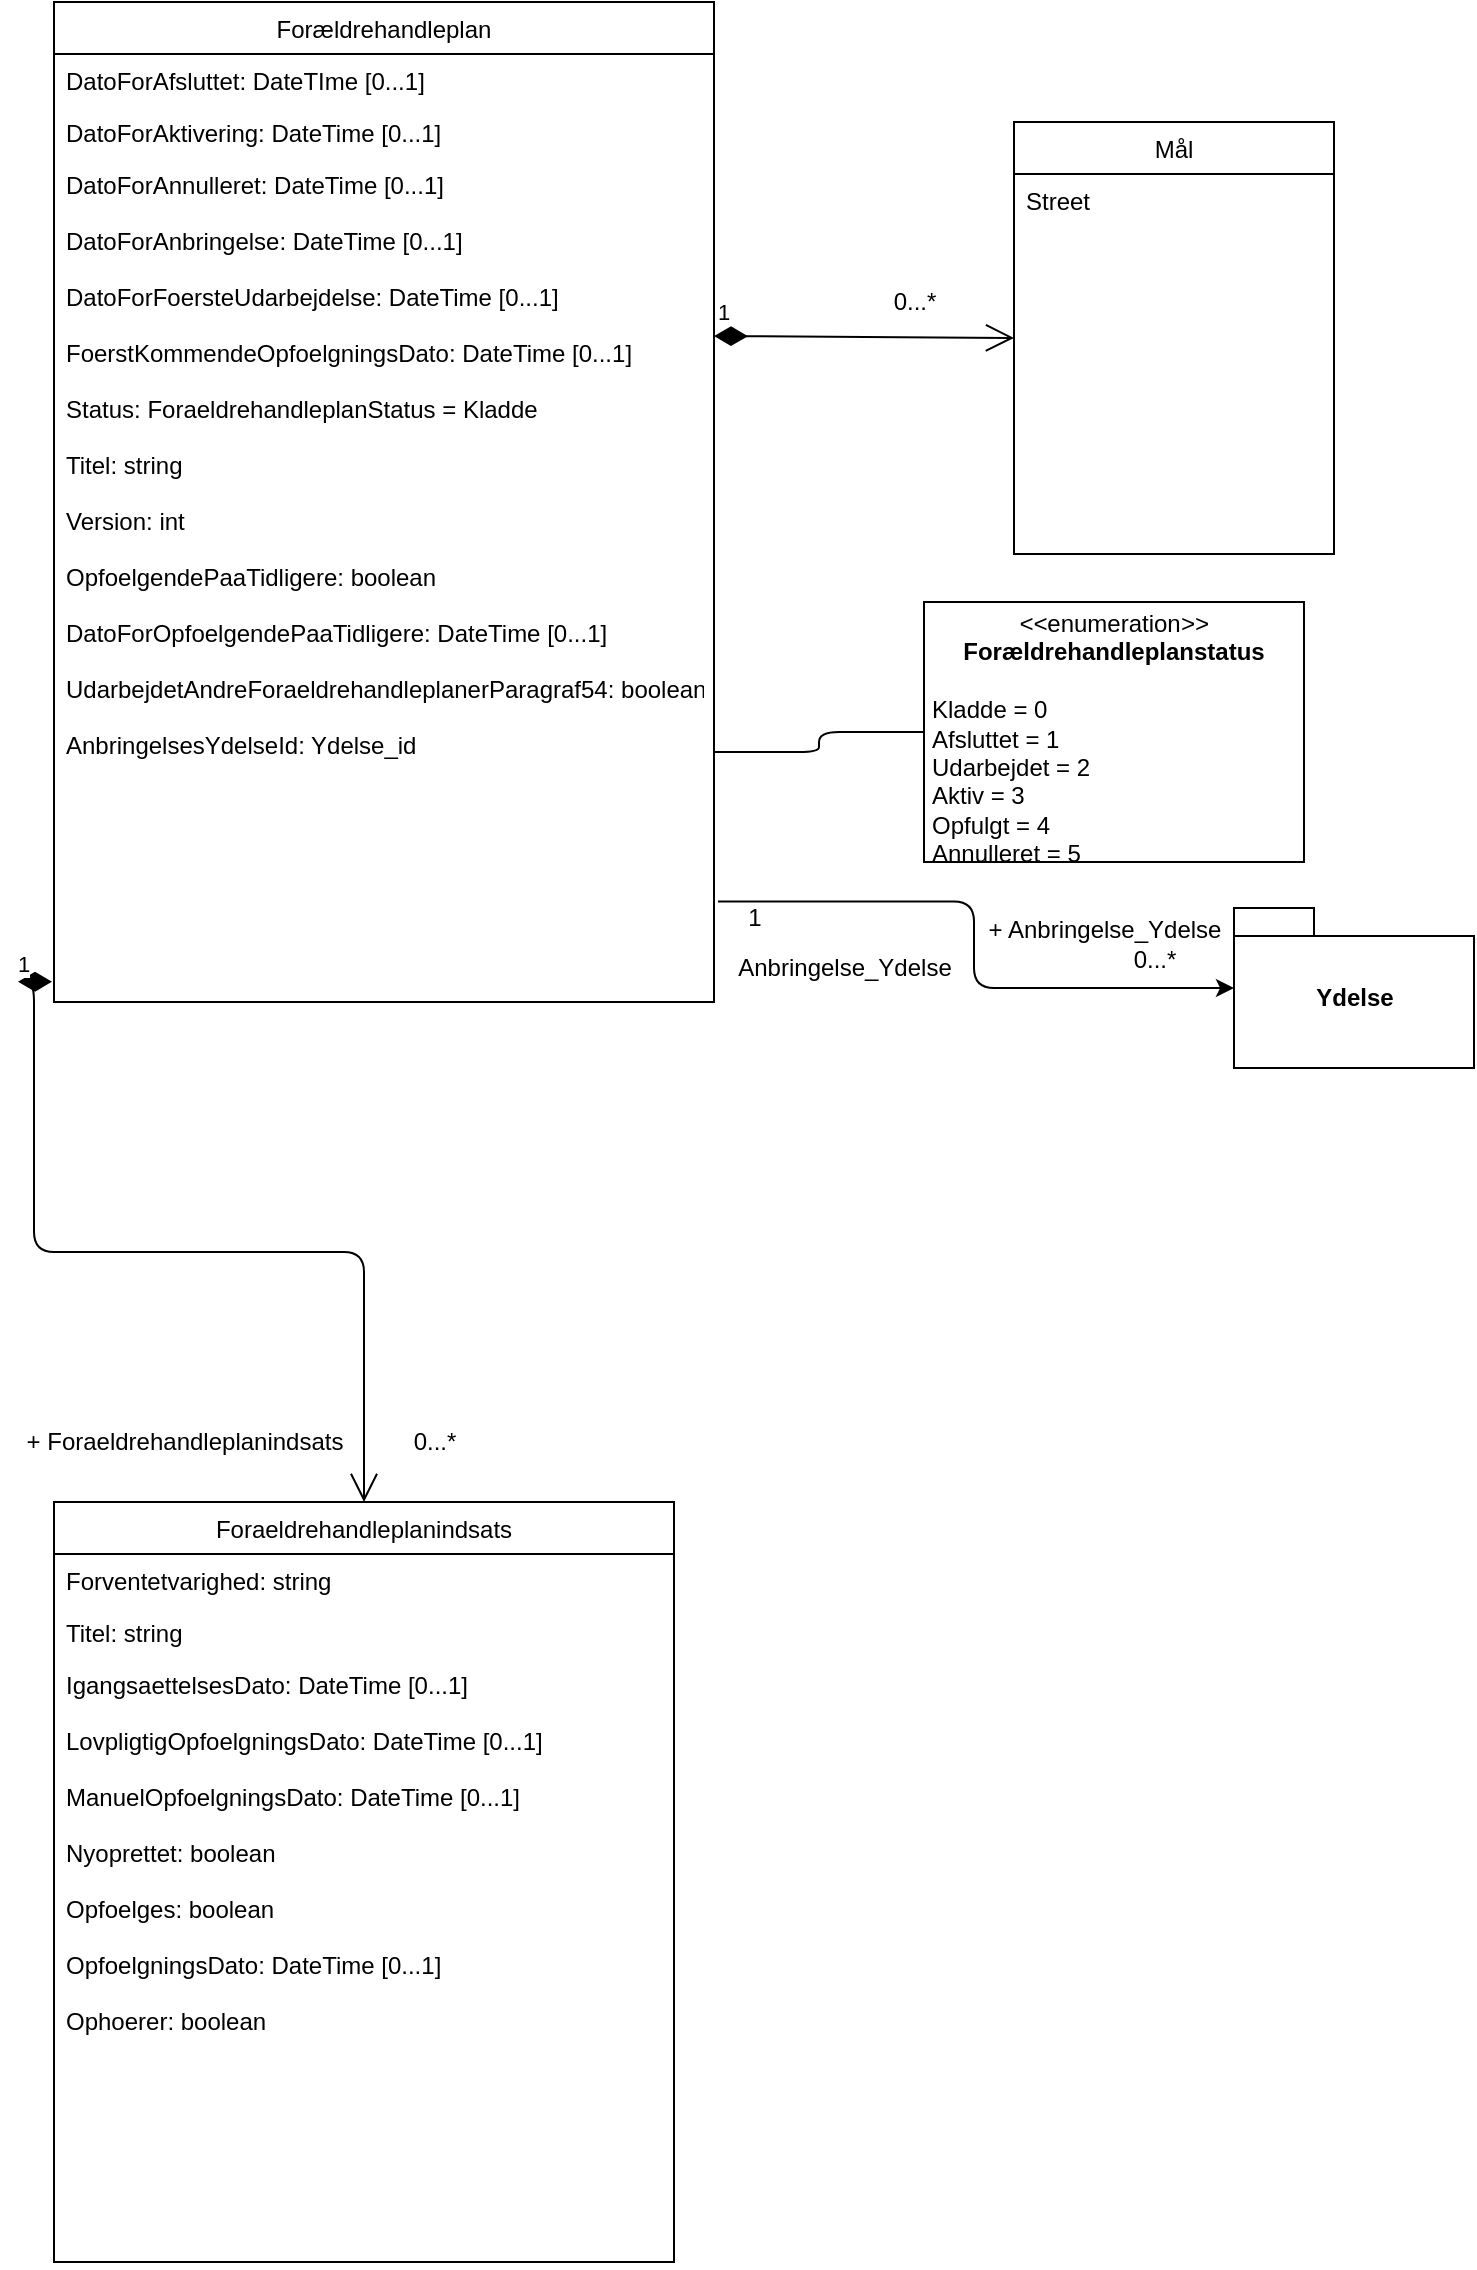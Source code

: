 <mxfile version="13.10.5" type="github">
  <diagram id="C5RBs43oDa-KdzZeNtuy" name="Page-1">
    <mxGraphModel dx="1671" dy="886" grid="1" gridSize="10" guides="1" tooltips="1" connect="1" arrows="1" fold="1" page="1" pageScale="1" pageWidth="827" pageHeight="1169" math="0" shadow="0">
      <root>
        <mxCell id="WIyWlLk6GJQsqaUBKTNV-0" />
        <mxCell id="WIyWlLk6GJQsqaUBKTNV-1" parent="WIyWlLk6GJQsqaUBKTNV-0" />
        <mxCell id="zkfFHV4jXpPFQw0GAbJ--0" value="Forældrehandleplan" style="swimlane;fontStyle=0;align=center;verticalAlign=top;childLayout=stackLayout;horizontal=1;startSize=26;horizontalStack=0;resizeParent=1;resizeLast=0;collapsible=1;marginBottom=0;rounded=0;shadow=0;strokeWidth=1;" parent="WIyWlLk6GJQsqaUBKTNV-1" vertex="1">
          <mxGeometry x="110" width="330" height="500" as="geometry">
            <mxRectangle x="230" y="140" width="160" height="26" as="alternateBounds" />
          </mxGeometry>
        </mxCell>
        <mxCell id="zkfFHV4jXpPFQw0GAbJ--1" value="DatoForAfsluttet: DateTIme [0...1]" style="text;align=left;verticalAlign=top;spacingLeft=4;spacingRight=4;overflow=hidden;rotatable=0;points=[[0,0.5],[1,0.5]];portConstraint=eastwest;" parent="zkfFHV4jXpPFQw0GAbJ--0" vertex="1">
          <mxGeometry y="26" width="330" height="26" as="geometry" />
        </mxCell>
        <mxCell id="zkfFHV4jXpPFQw0GAbJ--2" value="DatoForAktivering: DateTime [0...1]" style="text;align=left;verticalAlign=top;spacingLeft=4;spacingRight=4;overflow=hidden;rotatable=0;points=[[0,0.5],[1,0.5]];portConstraint=eastwest;rounded=0;shadow=0;html=0;" parent="zkfFHV4jXpPFQw0GAbJ--0" vertex="1">
          <mxGeometry y="52" width="330" height="26" as="geometry" />
        </mxCell>
        <mxCell id="zkfFHV4jXpPFQw0GAbJ--3" value="DatoForAnnulleret: DateTime [0...1]&#xa;&#xa;DatoForAnbringelse: DateTime [0...1]&#xa;&#xa;DatoForFoersteUdarbejdelse: DateTime [0...1]&#xa;&#xa;FoerstKommendeOpfoelgningsDato: DateTime [0...1]&#xa;&#xa;Status: ForaeldrehandleplanStatus = Kladde&#xa;&#xa;Titel: string&#xa;&#xa;Version: int&#xa;&#xa;OpfoelgendePaaTidligere: boolean&#xa;&#xa;DatoForOpfoelgendePaaTidligere: DateTime [0...1]&#xa;&#xa;UdarbejdetAndreForaeldrehandleplanerParagraf54: boolean&#xa;&#xa;AnbringelsesYdelseId: Ydelse_id" style="text;align=left;verticalAlign=top;spacingLeft=4;spacingRight=4;overflow=hidden;rotatable=0;points=[[0,0.5],[1,0.5]];portConstraint=eastwest;rounded=0;shadow=0;html=0;" parent="zkfFHV4jXpPFQw0GAbJ--0" vertex="1">
          <mxGeometry y="78" width="330" height="422" as="geometry" />
        </mxCell>
        <mxCell id="zkfFHV4jXpPFQw0GAbJ--17" value="Mål" style="swimlane;fontStyle=0;align=center;verticalAlign=top;childLayout=stackLayout;horizontal=1;startSize=26;horizontalStack=0;resizeParent=1;resizeLast=0;collapsible=1;marginBottom=0;rounded=0;shadow=0;strokeWidth=1;" parent="WIyWlLk6GJQsqaUBKTNV-1" vertex="1">
          <mxGeometry x="590" y="60" width="160" height="216" as="geometry">
            <mxRectangle x="550" y="140" width="160" height="26" as="alternateBounds" />
          </mxGeometry>
        </mxCell>
        <mxCell id="zkfFHV4jXpPFQw0GAbJ--18" value="Street" style="text;align=left;verticalAlign=top;spacingLeft=4;spacingRight=4;overflow=hidden;rotatable=0;points=[[0,0.5],[1,0.5]];portConstraint=eastwest;" parent="zkfFHV4jXpPFQw0GAbJ--17" vertex="1">
          <mxGeometry y="26" width="160" height="26" as="geometry" />
        </mxCell>
        <mxCell id="28fEjChyB_LKOJg9PjXu-4" value="1" style="endArrow=open;html=1;endSize=12;startArrow=diamondThin;startSize=14;startFill=1;edgeStyle=orthogonalEdgeStyle;align=left;verticalAlign=bottom;rounded=0;entryX=0;entryY=0.5;entryDx=0;entryDy=0;" edge="1" parent="zkfFHV4jXpPFQw0GAbJ--17" target="zkfFHV4jXpPFQw0GAbJ--17">
          <mxGeometry x="-1" y="3" relative="1" as="geometry">
            <mxPoint x="-150" y="107" as="sourcePoint" />
            <mxPoint x="-50" y="107" as="targetPoint" />
            <Array as="points" />
          </mxGeometry>
        </mxCell>
        <mxCell id="28fEjChyB_LKOJg9PjXu-5" value="0...*" style="text;html=1;align=center;verticalAlign=middle;resizable=0;points=[];autosize=1;" vertex="1" parent="WIyWlLk6GJQsqaUBKTNV-1">
          <mxGeometry x="520" y="140" width="40" height="20" as="geometry" />
        </mxCell>
        <mxCell id="28fEjChyB_LKOJg9PjXu-8" style="edgeStyle=orthogonalEdgeStyle;rounded=1;orthogonalLoop=1;jettySize=auto;html=1;entryX=1;entryY=0.75;entryDx=0;entryDy=0;endArrow=none;endFill=0;" edge="1" parent="WIyWlLk6GJQsqaUBKTNV-1" source="28fEjChyB_LKOJg9PjXu-7" target="zkfFHV4jXpPFQw0GAbJ--0">
          <mxGeometry relative="1" as="geometry" />
        </mxCell>
        <mxCell id="28fEjChyB_LKOJg9PjXu-7" value="&lt;p style=&quot;margin: 0px ; margin-top: 4px ; text-align: center&quot;&gt;&lt;i&gt;&amp;lt;&amp;lt;&lt;/i&gt;enumeration&lt;i&gt;&amp;gt;&amp;gt;&lt;/i&gt;&lt;br&gt;&lt;/p&gt;&lt;b&gt;&lt;div style=&quot;text-align: center&quot;&gt;&lt;b&gt;Forældrehandleplanstatus&lt;/b&gt;&lt;/div&gt;&lt;/b&gt;&lt;p style=&quot;margin: 0px ; margin-left: 4px&quot;&gt;&lt;br&gt;&lt;/p&gt;&lt;p style=&quot;margin: 0px ; margin-left: 4px&quot;&gt;Kladde = 0&lt;br&gt;Afsluttet = 1&lt;/p&gt;&lt;p style=&quot;margin: 0px ; margin-left: 4px&quot;&gt;Udarbejdet = 2&lt;/p&gt;&lt;p style=&quot;margin: 0px ; margin-left: 4px&quot;&gt;Aktiv = 3&lt;/p&gt;&lt;p style=&quot;margin: 0px ; margin-left: 4px&quot;&gt;Opfulgt = 4&lt;/p&gt;&lt;p style=&quot;margin: 0px ; margin-left: 4px&quot;&gt;Annulleret = 5&lt;/p&gt;&lt;hr size=&quot;1&quot;&gt;&lt;p style=&quot;margin: 0px ; margin-left: 4px&quot;&gt;&lt;br&gt;&lt;/p&gt;" style="verticalAlign=top;align=left;overflow=fill;fontSize=12;fontFamily=Helvetica;html=1;" vertex="1" parent="WIyWlLk6GJQsqaUBKTNV-1">
          <mxGeometry x="545" y="300" width="190" height="130" as="geometry" />
        </mxCell>
        <mxCell id="28fEjChyB_LKOJg9PjXu-9" value="Foraeldrehandleplanindsats" style="swimlane;fontStyle=0;childLayout=stackLayout;horizontal=1;startSize=26;fillColor=none;horizontalStack=0;resizeParent=1;resizeParentMax=0;resizeLast=0;collapsible=1;marginBottom=0;" vertex="1" parent="WIyWlLk6GJQsqaUBKTNV-1">
          <mxGeometry x="110" y="750" width="310" height="380" as="geometry" />
        </mxCell>
        <mxCell id="28fEjChyB_LKOJg9PjXu-10" value="Forventetvarighed: string" style="text;strokeColor=none;fillColor=none;align=left;verticalAlign=top;spacingLeft=4;spacingRight=4;overflow=hidden;rotatable=0;points=[[0,0.5],[1,0.5]];portConstraint=eastwest;" vertex="1" parent="28fEjChyB_LKOJg9PjXu-9">
          <mxGeometry y="26" width="310" height="26" as="geometry" />
        </mxCell>
        <mxCell id="28fEjChyB_LKOJg9PjXu-11" value="Titel: string" style="text;strokeColor=none;fillColor=none;align=left;verticalAlign=top;spacingLeft=4;spacingRight=4;overflow=hidden;rotatable=0;points=[[0,0.5],[1,0.5]];portConstraint=eastwest;" vertex="1" parent="28fEjChyB_LKOJg9PjXu-9">
          <mxGeometry y="52" width="310" height="26" as="geometry" />
        </mxCell>
        <mxCell id="28fEjChyB_LKOJg9PjXu-12" value="IgangsaettelsesDato: DateTime [0...1]&#xa;&#xa;LovpligtigOpfoelgningsDato: DateTime [0...1]&#xa;&#xa;ManuelOpfoelgningsDato: DateTime [0...1]&#xa;&#xa;Nyoprettet: boolean&#xa;&#xa;Opfoelges: boolean&#xa;&#xa;OpfoelgningsDato: DateTime [0...1]&#xa;&#xa;Ophoerer: boolean" style="text;strokeColor=none;fillColor=none;align=left;verticalAlign=top;spacingLeft=4;spacingRight=4;overflow=hidden;rotatable=0;points=[[0,0.5],[1,0.5]];portConstraint=eastwest;" vertex="1" parent="28fEjChyB_LKOJg9PjXu-9">
          <mxGeometry y="78" width="310" height="302" as="geometry" />
        </mxCell>
        <mxCell id="28fEjChyB_LKOJg9PjXu-13" value="Ydelse" style="shape=folder;fontStyle=1;spacingTop=10;tabWidth=40;tabHeight=14;tabPosition=left;html=1;" vertex="1" parent="WIyWlLk6GJQsqaUBKTNV-1">
          <mxGeometry x="700" y="453" width="120" height="80" as="geometry" />
        </mxCell>
        <mxCell id="28fEjChyB_LKOJg9PjXu-15" style="edgeStyle=orthogonalEdgeStyle;rounded=1;orthogonalLoop=1;jettySize=auto;html=1;endArrow=classic;endFill=1;exitX=1.006;exitY=0.881;exitDx=0;exitDy=0;exitPerimeter=0;" edge="1" parent="WIyWlLk6GJQsqaUBKTNV-1" source="zkfFHV4jXpPFQw0GAbJ--3" target="28fEjChyB_LKOJg9PjXu-13">
          <mxGeometry relative="1" as="geometry" />
        </mxCell>
        <mxCell id="28fEjChyB_LKOJg9PjXu-16" value="0...*" style="text;html=1;align=center;verticalAlign=middle;resizable=0;points=[];autosize=1;" vertex="1" parent="WIyWlLk6GJQsqaUBKTNV-1">
          <mxGeometry x="640" y="469" width="40" height="20" as="geometry" />
        </mxCell>
        <mxCell id="28fEjChyB_LKOJg9PjXu-17" value="1" style="text;html=1;align=center;verticalAlign=middle;resizable=0;points=[];autosize=1;" vertex="1" parent="WIyWlLk6GJQsqaUBKTNV-1">
          <mxGeometry x="450" y="448" width="20" height="20" as="geometry" />
        </mxCell>
        <mxCell id="28fEjChyB_LKOJg9PjXu-18" value="+ Anbringelse_Ydelse" style="text;html=1;align=center;verticalAlign=middle;resizable=0;points=[];autosize=1;" vertex="1" parent="WIyWlLk6GJQsqaUBKTNV-1">
          <mxGeometry x="570" y="454" width="130" height="20" as="geometry" />
        </mxCell>
        <mxCell id="28fEjChyB_LKOJg9PjXu-19" value="Anbringelse_Ydelse" style="text;html=1;align=center;verticalAlign=middle;resizable=0;points=[];autosize=1;" vertex="1" parent="WIyWlLk6GJQsqaUBKTNV-1">
          <mxGeometry x="445" y="473" width="120" height="20" as="geometry" />
        </mxCell>
        <mxCell id="28fEjChyB_LKOJg9PjXu-22" value="1" style="endArrow=open;html=1;endSize=12;startArrow=diamondThin;startSize=14;startFill=1;edgeStyle=orthogonalEdgeStyle;align=left;verticalAlign=bottom;strokeWidth=1;entryX=0.5;entryY=0;entryDx=0;entryDy=0;exitX=-0.003;exitY=0.976;exitDx=0;exitDy=0;exitPerimeter=0;" edge="1" parent="WIyWlLk6GJQsqaUBKTNV-1" source="zkfFHV4jXpPFQw0GAbJ--3" target="28fEjChyB_LKOJg9PjXu-9">
          <mxGeometry x="-0.959" y="-10" relative="1" as="geometry">
            <mxPoint x="120" y="670" as="sourcePoint" />
            <mxPoint x="350" y="680" as="targetPoint" />
            <mxPoint as="offset" />
          </mxGeometry>
        </mxCell>
        <mxCell id="28fEjChyB_LKOJg9PjXu-23" value="0...*" style="text;html=1;align=center;verticalAlign=middle;resizable=0;points=[];autosize=1;" vertex="1" parent="WIyWlLk6GJQsqaUBKTNV-1">
          <mxGeometry x="280" y="710" width="40" height="20" as="geometry" />
        </mxCell>
        <mxCell id="28fEjChyB_LKOJg9PjXu-24" value="+ Foraeldrehandleplanindsats" style="text;html=1;align=center;verticalAlign=middle;resizable=0;points=[];autosize=1;" vertex="1" parent="WIyWlLk6GJQsqaUBKTNV-1">
          <mxGeometry x="90" y="710" width="170" height="20" as="geometry" />
        </mxCell>
      </root>
    </mxGraphModel>
  </diagram>
</mxfile>
